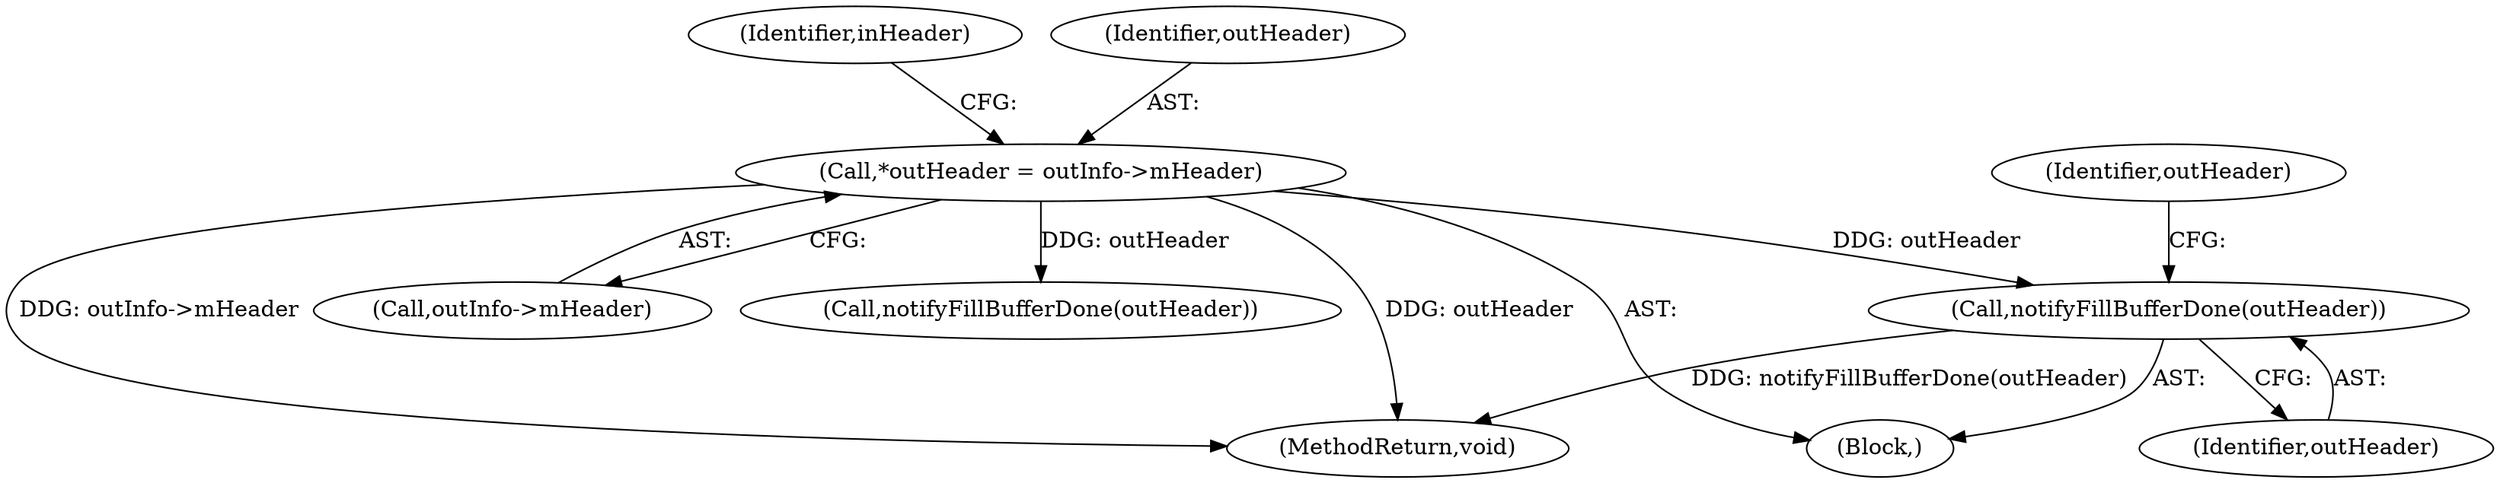 digraph "0_Android_44749eb4f273f0eb681d0fa013e3beef754fa687@pointer" {
"1000549" [label="(Call,notifyFillBufferDone(outHeader))"];
"1000148" [label="(Call,*outHeader = outInfo->mHeader)"];
"1000156" [label="(Identifier,inHeader)"];
"1000556" [label="(MethodReturn,void)"];
"1000130" [label="(Block,)"];
"1000150" [label="(Call,outInfo->mHeader)"];
"1000550" [label="(Identifier,outHeader)"];
"1000552" [label="(Identifier,outHeader)"];
"1000186" [label="(Call,notifyFillBufferDone(outHeader))"];
"1000549" [label="(Call,notifyFillBufferDone(outHeader))"];
"1000148" [label="(Call,*outHeader = outInfo->mHeader)"];
"1000149" [label="(Identifier,outHeader)"];
"1000549" -> "1000130"  [label="AST: "];
"1000549" -> "1000550"  [label="CFG: "];
"1000550" -> "1000549"  [label="AST: "];
"1000552" -> "1000549"  [label="CFG: "];
"1000549" -> "1000556"  [label="DDG: notifyFillBufferDone(outHeader)"];
"1000148" -> "1000549"  [label="DDG: outHeader"];
"1000148" -> "1000130"  [label="AST: "];
"1000148" -> "1000150"  [label="CFG: "];
"1000149" -> "1000148"  [label="AST: "];
"1000150" -> "1000148"  [label="AST: "];
"1000156" -> "1000148"  [label="CFG: "];
"1000148" -> "1000556"  [label="DDG: outHeader"];
"1000148" -> "1000556"  [label="DDG: outInfo->mHeader"];
"1000148" -> "1000186"  [label="DDG: outHeader"];
}
